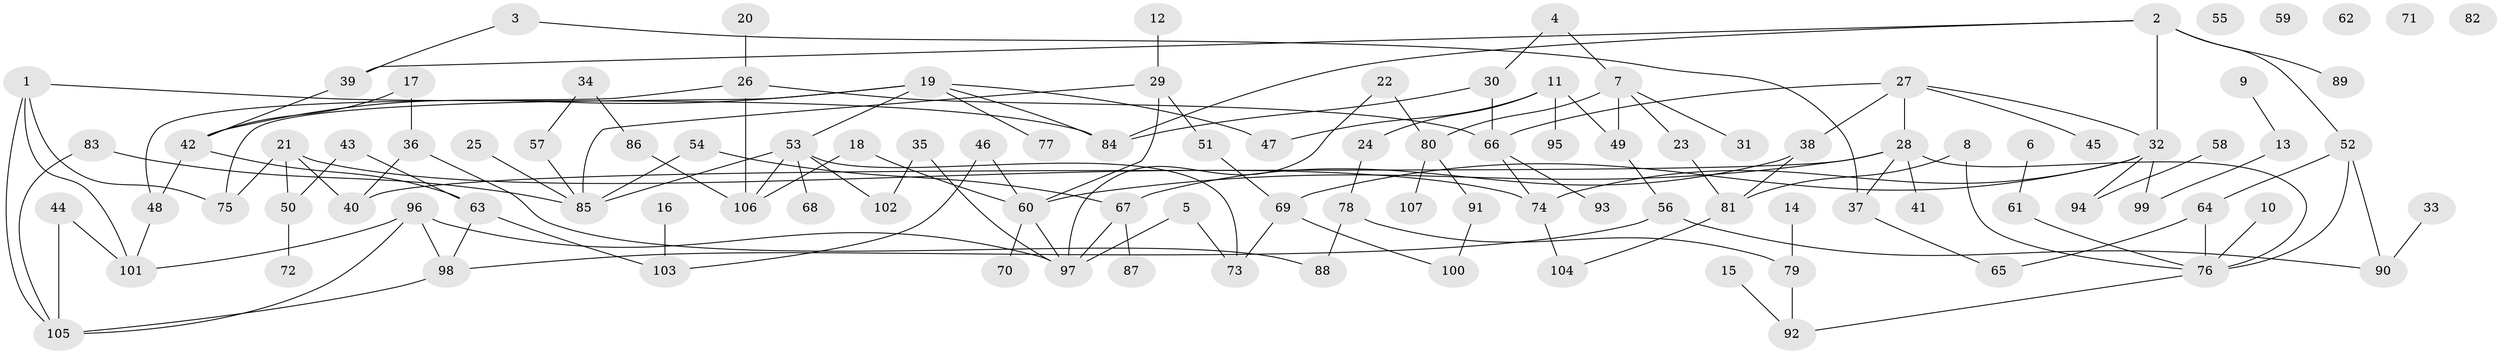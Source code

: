 // Generated by graph-tools (version 1.1) at 2025/00/03/09/25 03:00:54]
// undirected, 107 vertices, 142 edges
graph export_dot {
graph [start="1"]
  node [color=gray90,style=filled];
  1;
  2;
  3;
  4;
  5;
  6;
  7;
  8;
  9;
  10;
  11;
  12;
  13;
  14;
  15;
  16;
  17;
  18;
  19;
  20;
  21;
  22;
  23;
  24;
  25;
  26;
  27;
  28;
  29;
  30;
  31;
  32;
  33;
  34;
  35;
  36;
  37;
  38;
  39;
  40;
  41;
  42;
  43;
  44;
  45;
  46;
  47;
  48;
  49;
  50;
  51;
  52;
  53;
  54;
  55;
  56;
  57;
  58;
  59;
  60;
  61;
  62;
  63;
  64;
  65;
  66;
  67;
  68;
  69;
  70;
  71;
  72;
  73;
  74;
  75;
  76;
  77;
  78;
  79;
  80;
  81;
  82;
  83;
  84;
  85;
  86;
  87;
  88;
  89;
  90;
  91;
  92;
  93;
  94;
  95;
  96;
  97;
  98;
  99;
  100;
  101;
  102;
  103;
  104;
  105;
  106;
  107;
  1 -- 75;
  1 -- 84;
  1 -- 101;
  1 -- 105;
  2 -- 32;
  2 -- 39;
  2 -- 52;
  2 -- 84;
  2 -- 89;
  3 -- 37;
  3 -- 39;
  4 -- 7;
  4 -- 30;
  5 -- 73;
  5 -- 97;
  6 -- 61;
  7 -- 23;
  7 -- 31;
  7 -- 49;
  7 -- 80;
  8 -- 76;
  8 -- 81;
  9 -- 13;
  10 -- 76;
  11 -- 24;
  11 -- 47;
  11 -- 49;
  11 -- 95;
  12 -- 29;
  13 -- 99;
  14 -- 79;
  15 -- 92;
  16 -- 103;
  17 -- 36;
  17 -- 42;
  18 -- 60;
  18 -- 106;
  19 -- 42;
  19 -- 47;
  19 -- 53;
  19 -- 75;
  19 -- 77;
  19 -- 84;
  20 -- 26;
  21 -- 40;
  21 -- 50;
  21 -- 74;
  21 -- 75;
  22 -- 80;
  22 -- 97;
  23 -- 81;
  24 -- 78;
  25 -- 85;
  26 -- 48;
  26 -- 66;
  26 -- 106;
  27 -- 28;
  27 -- 32;
  27 -- 38;
  27 -- 45;
  27 -- 66;
  28 -- 37;
  28 -- 40;
  28 -- 41;
  28 -- 60;
  28 -- 76;
  29 -- 51;
  29 -- 60;
  29 -- 85;
  30 -- 66;
  30 -- 84;
  32 -- 69;
  32 -- 74;
  32 -- 94;
  32 -- 99;
  33 -- 90;
  34 -- 57;
  34 -- 86;
  35 -- 97;
  35 -- 102;
  36 -- 40;
  36 -- 88;
  37 -- 65;
  38 -- 67;
  38 -- 81;
  39 -- 42;
  42 -- 48;
  42 -- 63;
  43 -- 50;
  43 -- 63;
  44 -- 101;
  44 -- 105;
  46 -- 60;
  46 -- 103;
  48 -- 101;
  49 -- 56;
  50 -- 72;
  51 -- 69;
  52 -- 64;
  52 -- 76;
  52 -- 90;
  53 -- 68;
  53 -- 73;
  53 -- 85;
  53 -- 102;
  53 -- 106;
  54 -- 67;
  54 -- 85;
  56 -- 90;
  56 -- 98;
  57 -- 85;
  58 -- 94;
  60 -- 70;
  60 -- 97;
  61 -- 76;
  63 -- 98;
  63 -- 103;
  64 -- 65;
  64 -- 76;
  66 -- 74;
  66 -- 93;
  67 -- 87;
  67 -- 97;
  69 -- 73;
  69 -- 100;
  74 -- 104;
  76 -- 92;
  78 -- 79;
  78 -- 88;
  79 -- 92;
  80 -- 91;
  80 -- 107;
  81 -- 104;
  83 -- 85;
  83 -- 105;
  86 -- 106;
  91 -- 100;
  96 -- 97;
  96 -- 98;
  96 -- 101;
  96 -- 105;
  98 -- 105;
}
